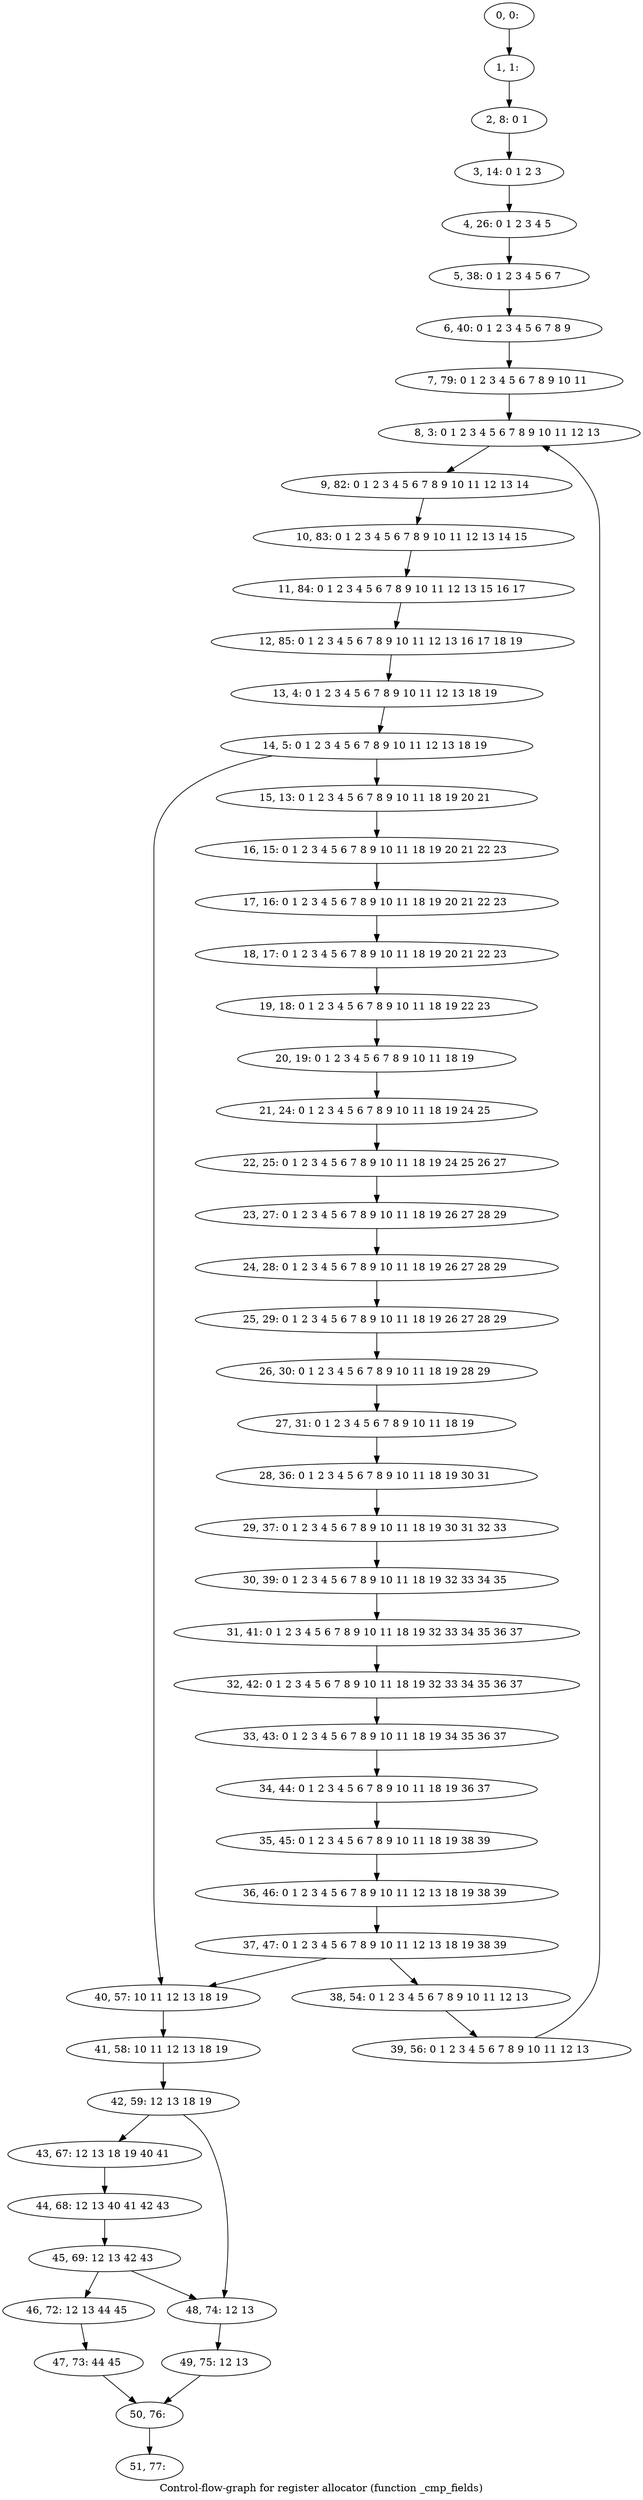 digraph G {
graph [label="Control-flow-graph for register allocator (function _cmp_fields)"]
0[label="0, 0: "];
1[label="1, 1: "];
2[label="2, 8: 0 1 "];
3[label="3, 14: 0 1 2 3 "];
4[label="4, 26: 0 1 2 3 4 5 "];
5[label="5, 38: 0 1 2 3 4 5 6 7 "];
6[label="6, 40: 0 1 2 3 4 5 6 7 8 9 "];
7[label="7, 79: 0 1 2 3 4 5 6 7 8 9 10 11 "];
8[label="8, 3: 0 1 2 3 4 5 6 7 8 9 10 11 12 13 "];
9[label="9, 82: 0 1 2 3 4 5 6 7 8 9 10 11 12 13 14 "];
10[label="10, 83: 0 1 2 3 4 5 6 7 8 9 10 11 12 13 14 15 "];
11[label="11, 84: 0 1 2 3 4 5 6 7 8 9 10 11 12 13 15 16 17 "];
12[label="12, 85: 0 1 2 3 4 5 6 7 8 9 10 11 12 13 16 17 18 19 "];
13[label="13, 4: 0 1 2 3 4 5 6 7 8 9 10 11 12 13 18 19 "];
14[label="14, 5: 0 1 2 3 4 5 6 7 8 9 10 11 12 13 18 19 "];
15[label="15, 13: 0 1 2 3 4 5 6 7 8 9 10 11 18 19 20 21 "];
16[label="16, 15: 0 1 2 3 4 5 6 7 8 9 10 11 18 19 20 21 22 23 "];
17[label="17, 16: 0 1 2 3 4 5 6 7 8 9 10 11 18 19 20 21 22 23 "];
18[label="18, 17: 0 1 2 3 4 5 6 7 8 9 10 11 18 19 20 21 22 23 "];
19[label="19, 18: 0 1 2 3 4 5 6 7 8 9 10 11 18 19 22 23 "];
20[label="20, 19: 0 1 2 3 4 5 6 7 8 9 10 11 18 19 "];
21[label="21, 24: 0 1 2 3 4 5 6 7 8 9 10 11 18 19 24 25 "];
22[label="22, 25: 0 1 2 3 4 5 6 7 8 9 10 11 18 19 24 25 26 27 "];
23[label="23, 27: 0 1 2 3 4 5 6 7 8 9 10 11 18 19 26 27 28 29 "];
24[label="24, 28: 0 1 2 3 4 5 6 7 8 9 10 11 18 19 26 27 28 29 "];
25[label="25, 29: 0 1 2 3 4 5 6 7 8 9 10 11 18 19 26 27 28 29 "];
26[label="26, 30: 0 1 2 3 4 5 6 7 8 9 10 11 18 19 28 29 "];
27[label="27, 31: 0 1 2 3 4 5 6 7 8 9 10 11 18 19 "];
28[label="28, 36: 0 1 2 3 4 5 6 7 8 9 10 11 18 19 30 31 "];
29[label="29, 37: 0 1 2 3 4 5 6 7 8 9 10 11 18 19 30 31 32 33 "];
30[label="30, 39: 0 1 2 3 4 5 6 7 8 9 10 11 18 19 32 33 34 35 "];
31[label="31, 41: 0 1 2 3 4 5 6 7 8 9 10 11 18 19 32 33 34 35 36 37 "];
32[label="32, 42: 0 1 2 3 4 5 6 7 8 9 10 11 18 19 32 33 34 35 36 37 "];
33[label="33, 43: 0 1 2 3 4 5 6 7 8 9 10 11 18 19 34 35 36 37 "];
34[label="34, 44: 0 1 2 3 4 5 6 7 8 9 10 11 18 19 36 37 "];
35[label="35, 45: 0 1 2 3 4 5 6 7 8 9 10 11 18 19 38 39 "];
36[label="36, 46: 0 1 2 3 4 5 6 7 8 9 10 11 12 13 18 19 38 39 "];
37[label="37, 47: 0 1 2 3 4 5 6 7 8 9 10 11 12 13 18 19 38 39 "];
38[label="38, 54: 0 1 2 3 4 5 6 7 8 9 10 11 12 13 "];
39[label="39, 56: 0 1 2 3 4 5 6 7 8 9 10 11 12 13 "];
40[label="40, 57: 10 11 12 13 18 19 "];
41[label="41, 58: 10 11 12 13 18 19 "];
42[label="42, 59: 12 13 18 19 "];
43[label="43, 67: 12 13 18 19 40 41 "];
44[label="44, 68: 12 13 40 41 42 43 "];
45[label="45, 69: 12 13 42 43 "];
46[label="46, 72: 12 13 44 45 "];
47[label="47, 73: 44 45 "];
48[label="48, 74: 12 13 "];
49[label="49, 75: 12 13 "];
50[label="50, 76: "];
51[label="51, 77: "];
0->1 ;
1->2 ;
2->3 ;
3->4 ;
4->5 ;
5->6 ;
6->7 ;
7->8 ;
8->9 ;
9->10 ;
10->11 ;
11->12 ;
12->13 ;
13->14 ;
14->15 ;
14->40 ;
15->16 ;
16->17 ;
17->18 ;
18->19 ;
19->20 ;
20->21 ;
21->22 ;
22->23 ;
23->24 ;
24->25 ;
25->26 ;
26->27 ;
27->28 ;
28->29 ;
29->30 ;
30->31 ;
31->32 ;
32->33 ;
33->34 ;
34->35 ;
35->36 ;
36->37 ;
37->38 ;
37->40 ;
38->39 ;
39->8 ;
40->41 ;
41->42 ;
42->43 ;
42->48 ;
43->44 ;
44->45 ;
45->46 ;
45->48 ;
46->47 ;
47->50 ;
48->49 ;
49->50 ;
50->51 ;
}
